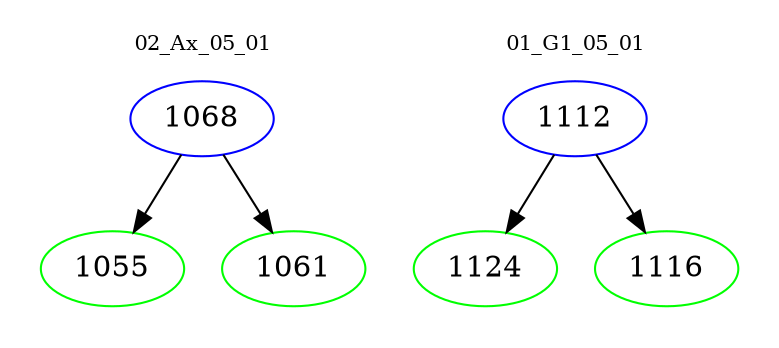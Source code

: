 digraph{
subgraph cluster_0 {
color = white
label = "02_Ax_05_01";
fontsize=10;
T0_1068 [label="1068", color="blue"]
T0_1068 -> T0_1055 [color="black"]
T0_1055 [label="1055", color="green"]
T0_1068 -> T0_1061 [color="black"]
T0_1061 [label="1061", color="green"]
}
subgraph cluster_1 {
color = white
label = "01_G1_05_01";
fontsize=10;
T1_1112 [label="1112", color="blue"]
T1_1112 -> T1_1124 [color="black"]
T1_1124 [label="1124", color="green"]
T1_1112 -> T1_1116 [color="black"]
T1_1116 [label="1116", color="green"]
}
}
